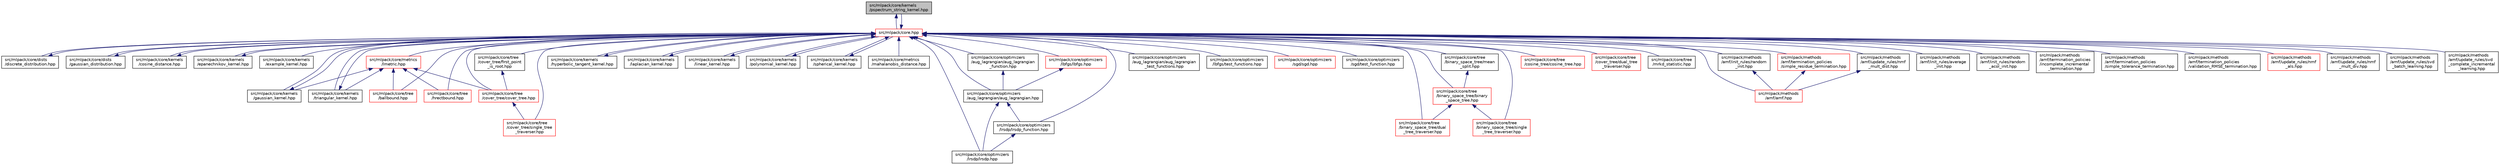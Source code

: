 digraph "src/mlpack/core/kernels/pspectrum_string_kernel.hpp"
{
  edge [fontname="Helvetica",fontsize="10",labelfontname="Helvetica",labelfontsize="10"];
  node [fontname="Helvetica",fontsize="10",shape=record];
  Node1 [label="src/mlpack/core/kernels\l/pspectrum_string_kernel.hpp",height=0.2,width=0.4,color="black", fillcolor="grey75", style="filled" fontcolor="black"];
  Node1 -> Node2 [dir="back",color="midnightblue",fontsize="10",style="solid",fontname="Helvetica"];
  Node2 [label="src/mlpack/core.hpp",height=0.2,width=0.4,color="red", fillcolor="white", style="filled",URL="$core_8hpp.html"];
  Node2 -> Node3 [dir="back",color="midnightblue",fontsize="10",style="solid",fontname="Helvetica"];
  Node3 [label="src/mlpack/core/dists\l/discrete_distribution.hpp",height=0.2,width=0.4,color="black", fillcolor="white", style="filled",URL="$discrete__distribution_8hpp.html"];
  Node3 -> Node2 [dir="back",color="midnightblue",fontsize="10",style="solid",fontname="Helvetica"];
  Node2 -> Node4 [dir="back",color="midnightblue",fontsize="10",style="solid",fontname="Helvetica"];
  Node4 [label="src/mlpack/core/dists\l/gaussian_distribution.hpp",height=0.2,width=0.4,color="black", fillcolor="white", style="filled",URL="$gaussian__distribution_8hpp.html"];
  Node4 -> Node2 [dir="back",color="midnightblue",fontsize="10",style="solid",fontname="Helvetica"];
  Node2 -> Node5 [dir="back",color="midnightblue",fontsize="10",style="solid",fontname="Helvetica"];
  Node5 [label="src/mlpack/core/kernels\l/cosine_distance.hpp",height=0.2,width=0.4,color="black", fillcolor="white", style="filled",URL="$cosine__distance_8hpp.html"];
  Node5 -> Node2 [dir="back",color="midnightblue",fontsize="10",style="solid",fontname="Helvetica"];
  Node2 -> Node6 [dir="back",color="midnightblue",fontsize="10",style="solid",fontname="Helvetica"];
  Node6 [label="src/mlpack/core/kernels\l/epanechnikov_kernel.hpp",height=0.2,width=0.4,color="black", fillcolor="white", style="filled",URL="$epanechnikov__kernel_8hpp.html"];
  Node6 -> Node2 [dir="back",color="midnightblue",fontsize="10",style="solid",fontname="Helvetica"];
  Node2 -> Node7 [dir="back",color="midnightblue",fontsize="10",style="solid",fontname="Helvetica"];
  Node7 [label="src/mlpack/core/kernels\l/example_kernel.hpp",height=0.2,width=0.4,color="black", fillcolor="white", style="filled",URL="$example__kernel_8hpp.html"];
  Node2 -> Node8 [dir="back",color="midnightblue",fontsize="10",style="solid",fontname="Helvetica"];
  Node8 [label="src/mlpack/core/kernels\l/gaussian_kernel.hpp",height=0.2,width=0.4,color="black", fillcolor="white", style="filled",URL="$gaussian__kernel_8hpp.html"];
  Node8 -> Node2 [dir="back",color="midnightblue",fontsize="10",style="solid",fontname="Helvetica"];
  Node2 -> Node9 [dir="back",color="midnightblue",fontsize="10",style="solid",fontname="Helvetica"];
  Node9 [label="src/mlpack/core/kernels\l/hyperbolic_tangent_kernel.hpp",height=0.2,width=0.4,color="black", fillcolor="white", style="filled",URL="$hyperbolic__tangent__kernel_8hpp.html"];
  Node9 -> Node2 [dir="back",color="midnightblue",fontsize="10",style="solid",fontname="Helvetica"];
  Node2 -> Node10 [dir="back",color="midnightblue",fontsize="10",style="solid",fontname="Helvetica"];
  Node10 [label="src/mlpack/core/kernels\l/laplacian_kernel.hpp",height=0.2,width=0.4,color="black", fillcolor="white", style="filled",URL="$laplacian__kernel_8hpp.html"];
  Node10 -> Node2 [dir="back",color="midnightblue",fontsize="10",style="solid",fontname="Helvetica"];
  Node2 -> Node11 [dir="back",color="midnightblue",fontsize="10",style="solid",fontname="Helvetica"];
  Node11 [label="src/mlpack/core/kernels\l/linear_kernel.hpp",height=0.2,width=0.4,color="black", fillcolor="white", style="filled",URL="$linear__kernel_8hpp.html"];
  Node11 -> Node2 [dir="back",color="midnightblue",fontsize="10",style="solid",fontname="Helvetica"];
  Node2 -> Node12 [dir="back",color="midnightblue",fontsize="10",style="solid",fontname="Helvetica"];
  Node12 [label="src/mlpack/core/kernels\l/polynomial_kernel.hpp",height=0.2,width=0.4,color="black", fillcolor="white", style="filled",URL="$polynomial__kernel_8hpp.html"];
  Node12 -> Node2 [dir="back",color="midnightblue",fontsize="10",style="solid",fontname="Helvetica"];
  Node2 -> Node1 [dir="back",color="midnightblue",fontsize="10",style="solid",fontname="Helvetica"];
  Node2 -> Node13 [dir="back",color="midnightblue",fontsize="10",style="solid",fontname="Helvetica"];
  Node13 [label="src/mlpack/core/kernels\l/spherical_kernel.hpp",height=0.2,width=0.4,color="black", fillcolor="white", style="filled",URL="$spherical__kernel_8hpp.html"];
  Node13 -> Node2 [dir="back",color="midnightblue",fontsize="10",style="solid",fontname="Helvetica"];
  Node2 -> Node14 [dir="back",color="midnightblue",fontsize="10",style="solid",fontname="Helvetica"];
  Node14 [label="src/mlpack/core/kernels\l/triangular_kernel.hpp",height=0.2,width=0.4,color="black", fillcolor="white", style="filled",URL="$triangular__kernel_8hpp.html"];
  Node14 -> Node2 [dir="back",color="midnightblue",fontsize="10",style="solid",fontname="Helvetica"];
  Node2 -> Node15 [dir="back",color="midnightblue",fontsize="10",style="solid",fontname="Helvetica"];
  Node15 [label="src/mlpack/core/metrics\l/lmetric.hpp",height=0.2,width=0.4,color="red", fillcolor="white", style="filled",URL="$lmetric_8hpp.html"];
  Node15 -> Node8 [dir="back",color="midnightblue",fontsize="10",style="solid",fontname="Helvetica"];
  Node15 -> Node14 [dir="back",color="midnightblue",fontsize="10",style="solid",fontname="Helvetica"];
  Node15 -> Node16 [dir="back",color="midnightblue",fontsize="10",style="solid",fontname="Helvetica"];
  Node16 [label="src/mlpack/core/tree\l/ballbound.hpp",height=0.2,width=0.4,color="red", fillcolor="white", style="filled",URL="$ballbound_8hpp.html",tooltip="Bounds that are useful for binary space partitioning trees. "];
  Node15 -> Node17 [dir="back",color="midnightblue",fontsize="10",style="solid",fontname="Helvetica"];
  Node17 [label="src/mlpack/core/tree\l/hrectbound.hpp",height=0.2,width=0.4,color="red", fillcolor="white", style="filled",URL="$hrectbound_8hpp.html",tooltip="Bounds that are useful for binary space partitioning trees. "];
  Node15 -> Node18 [dir="back",color="midnightblue",fontsize="10",style="solid",fontname="Helvetica"];
  Node18 [label="src/mlpack/core/tree\l/cover_tree/cover_tree.hpp",height=0.2,width=0.4,color="red", fillcolor="white", style="filled",URL="$cover__tree_2cover__tree_8hpp.html"];
  Node18 -> Node19 [dir="back",color="midnightblue",fontsize="10",style="solid",fontname="Helvetica"];
  Node19 [label="src/mlpack/core/tree\l/cover_tree/single_tree\l_traverser.hpp",height=0.2,width=0.4,color="red", fillcolor="white", style="filled",URL="$cover__tree_2single__tree__traverser_8hpp.html"];
  Node2 -> Node20 [dir="back",color="midnightblue",fontsize="10",style="solid",fontname="Helvetica"];
  Node20 [label="src/mlpack/core/metrics\l/mahalanobis_distance.hpp",height=0.2,width=0.4,color="black", fillcolor="white", style="filled",URL="$mahalanobis__distance_8hpp.html"];
  Node2 -> Node21 [dir="back",color="midnightblue",fontsize="10",style="solid",fontname="Helvetica"];
  Node21 [label="src/mlpack/core/optimizers\l/aug_lagrangian/aug_lagrangian.hpp",height=0.2,width=0.4,color="black", fillcolor="white", style="filled",URL="$aug__lagrangian_8hpp.html"];
  Node21 -> Node22 [dir="back",color="midnightblue",fontsize="10",style="solid",fontname="Helvetica"];
  Node22 [label="src/mlpack/core/optimizers\l/lrsdp/lrsdp.hpp",height=0.2,width=0.4,color="black", fillcolor="white", style="filled",URL="$lrsdp_8hpp.html"];
  Node21 -> Node23 [dir="back",color="midnightblue",fontsize="10",style="solid",fontname="Helvetica"];
  Node23 [label="src/mlpack/core/optimizers\l/lrsdp/lrsdp_function.hpp",height=0.2,width=0.4,color="black", fillcolor="white", style="filled",URL="$lrsdp__function_8hpp.html"];
  Node23 -> Node22 [dir="back",color="midnightblue",fontsize="10",style="solid",fontname="Helvetica"];
  Node2 -> Node24 [dir="back",color="midnightblue",fontsize="10",style="solid",fontname="Helvetica"];
  Node24 [label="src/mlpack/core/optimizers\l/aug_lagrangian/aug_lagrangian\l_function.hpp",height=0.2,width=0.4,color="black", fillcolor="white", style="filled",URL="$aug__lagrangian__function_8hpp.html"];
  Node24 -> Node21 [dir="back",color="midnightblue",fontsize="10",style="solid",fontname="Helvetica"];
  Node2 -> Node25 [dir="back",color="midnightblue",fontsize="10",style="solid",fontname="Helvetica"];
  Node25 [label="src/mlpack/core/optimizers\l/aug_lagrangian/aug_lagrangian\l_test_functions.hpp",height=0.2,width=0.4,color="black", fillcolor="white", style="filled",URL="$aug__lagrangian__test__functions_8hpp.html"];
  Node2 -> Node26 [dir="back",color="midnightblue",fontsize="10",style="solid",fontname="Helvetica"];
  Node26 [label="src/mlpack/core/optimizers\l/lbfgs/lbfgs.hpp",height=0.2,width=0.4,color="red", fillcolor="white", style="filled",URL="$lbfgs_8hpp.html"];
  Node26 -> Node21 [dir="back",color="midnightblue",fontsize="10",style="solid",fontname="Helvetica"];
  Node2 -> Node27 [dir="back",color="midnightblue",fontsize="10",style="solid",fontname="Helvetica"];
  Node27 [label="src/mlpack/core/optimizers\l/lbfgs/test_functions.hpp",height=0.2,width=0.4,color="black", fillcolor="white", style="filled",URL="$test__functions_8hpp.html"];
  Node2 -> Node22 [dir="back",color="midnightblue",fontsize="10",style="solid",fontname="Helvetica"];
  Node2 -> Node23 [dir="back",color="midnightblue",fontsize="10",style="solid",fontname="Helvetica"];
  Node2 -> Node28 [dir="back",color="midnightblue",fontsize="10",style="solid",fontname="Helvetica"];
  Node28 [label="src/mlpack/core/optimizers\l/sgd/sgd.hpp",height=0.2,width=0.4,color="red", fillcolor="white", style="filled",URL="$sgd_8hpp.html"];
  Node2 -> Node29 [dir="back",color="midnightblue",fontsize="10",style="solid",fontname="Helvetica"];
  Node29 [label="src/mlpack/core/optimizers\l/sgd/test_function.hpp",height=0.2,width=0.4,color="black", fillcolor="white", style="filled",URL="$test__function_8hpp.html"];
  Node2 -> Node16 [dir="back",color="midnightblue",fontsize="10",style="solid",fontname="Helvetica"];
  Node2 -> Node30 [dir="back",color="midnightblue",fontsize="10",style="solid",fontname="Helvetica"];
  Node30 [label="src/mlpack/core/tree\l/binary_space_tree/binary\l_space_tree.hpp",height=0.2,width=0.4,color="red", fillcolor="white", style="filled",URL="$binary__space__tree_2binary__space__tree_8hpp.html"];
  Node30 -> Node31 [dir="back",color="midnightblue",fontsize="10",style="solid",fontname="Helvetica"];
  Node31 [label="src/mlpack/core/tree\l/binary_space_tree/dual\l_tree_traverser.hpp",height=0.2,width=0.4,color="red", fillcolor="white", style="filled",URL="$binary__space__tree_2dual__tree__traverser_8hpp.html"];
  Node30 -> Node32 [dir="back",color="midnightblue",fontsize="10",style="solid",fontname="Helvetica"];
  Node32 [label="src/mlpack/core/tree\l/binary_space_tree/single\l_tree_traverser.hpp",height=0.2,width=0.4,color="red", fillcolor="white", style="filled",URL="$binary__space__tree_2single__tree__traverser_8hpp.html"];
  Node2 -> Node33 [dir="back",color="midnightblue",fontsize="10",style="solid",fontname="Helvetica"];
  Node33 [label="src/mlpack/core/tree\l/binary_space_tree/mean\l_split.hpp",height=0.2,width=0.4,color="black", fillcolor="white", style="filled",URL="$mean__split_8hpp.html"];
  Node33 -> Node30 [dir="back",color="midnightblue",fontsize="10",style="solid",fontname="Helvetica"];
  Node2 -> Node31 [dir="back",color="midnightblue",fontsize="10",style="solid",fontname="Helvetica"];
  Node2 -> Node32 [dir="back",color="midnightblue",fontsize="10",style="solid",fontname="Helvetica"];
  Node2 -> Node17 [dir="back",color="midnightblue",fontsize="10",style="solid",fontname="Helvetica"];
  Node2 -> Node34 [dir="back",color="midnightblue",fontsize="10",style="solid",fontname="Helvetica"];
  Node34 [label="src/mlpack/core/tree\l/cosine_tree/cosine_tree.hpp",height=0.2,width=0.4,color="red", fillcolor="white", style="filled",URL="$cosine__tree_8hpp.html"];
  Node2 -> Node18 [dir="back",color="midnightblue",fontsize="10",style="solid",fontname="Helvetica"];
  Node2 -> Node35 [dir="back",color="midnightblue",fontsize="10",style="solid",fontname="Helvetica"];
  Node35 [label="src/mlpack/core/tree\l/cover_tree/first_point\l_is_root.hpp",height=0.2,width=0.4,color="black", fillcolor="white", style="filled",URL="$first__point__is__root_8hpp.html"];
  Node35 -> Node18 [dir="back",color="midnightblue",fontsize="10",style="solid",fontname="Helvetica"];
  Node2 -> Node36 [dir="back",color="midnightblue",fontsize="10",style="solid",fontname="Helvetica"];
  Node36 [label="src/mlpack/core/tree\l/cover_tree/dual_tree\l_traverser.hpp",height=0.2,width=0.4,color="red", fillcolor="white", style="filled",URL="$cover__tree_2dual__tree__traverser_8hpp.html"];
  Node2 -> Node19 [dir="back",color="midnightblue",fontsize="10",style="solid",fontname="Helvetica"];
  Node2 -> Node37 [dir="back",color="midnightblue",fontsize="10",style="solid",fontname="Helvetica"];
  Node37 [label="src/mlpack/core/tree\l/mrkd_statistic.hpp",height=0.2,width=0.4,color="black", fillcolor="white", style="filled",URL="$mrkd__statistic_8hpp.html"];
  Node2 -> Node38 [dir="back",color="midnightblue",fontsize="10",style="solid",fontname="Helvetica"];
  Node38 [label="src/mlpack/methods\l/amf/amf.hpp",height=0.2,width=0.4,color="red", fillcolor="white", style="filled",URL="$amf_8hpp.html"];
  Node2 -> Node39 [dir="back",color="midnightblue",fontsize="10",style="solid",fontname="Helvetica"];
  Node39 [label="src/mlpack/methods\l/amf/init_rules/average\l_init.hpp",height=0.2,width=0.4,color="black", fillcolor="white", style="filled",URL="$average__init_8hpp.html"];
  Node2 -> Node40 [dir="back",color="midnightblue",fontsize="10",style="solid",fontname="Helvetica"];
  Node40 [label="src/mlpack/methods\l/amf/init_rules/random\l_acol_init.hpp",height=0.2,width=0.4,color="black", fillcolor="white", style="filled",URL="$random__acol__init_8hpp.html"];
  Node2 -> Node41 [dir="back",color="midnightblue",fontsize="10",style="solid",fontname="Helvetica"];
  Node41 [label="src/mlpack/methods\l/amf/init_rules/random\l_init.hpp",height=0.2,width=0.4,color="black", fillcolor="white", style="filled",URL="$amf_2init__rules_2random__init_8hpp.html"];
  Node41 -> Node38 [dir="back",color="midnightblue",fontsize="10",style="solid",fontname="Helvetica"];
  Node2 -> Node42 [dir="back",color="midnightblue",fontsize="10",style="solid",fontname="Helvetica"];
  Node42 [label="src/mlpack/methods\l/amf/termination_policies\l/incomplete_incremental\l_termination.hpp",height=0.2,width=0.4,color="black", fillcolor="white", style="filled",URL="$incomplete__incremental__termination_8hpp.html"];
  Node2 -> Node43 [dir="back",color="midnightblue",fontsize="10",style="solid",fontname="Helvetica"];
  Node43 [label="src/mlpack/methods\l/amf/termination_policies\l/simple_residue_termination.hpp",height=0.2,width=0.4,color="red", fillcolor="white", style="filled",URL="$simple__residue__termination_8hpp.html"];
  Node43 -> Node38 [dir="back",color="midnightblue",fontsize="10",style="solid",fontname="Helvetica"];
  Node2 -> Node44 [dir="back",color="midnightblue",fontsize="10",style="solid",fontname="Helvetica"];
  Node44 [label="src/mlpack/methods\l/amf/termination_policies\l/simple_tolerance_termination.hpp",height=0.2,width=0.4,color="black", fillcolor="white", style="filled",URL="$simple__tolerance__termination_8hpp.html"];
  Node2 -> Node45 [dir="back",color="midnightblue",fontsize="10",style="solid",fontname="Helvetica"];
  Node45 [label="src/mlpack/methods\l/amf/termination_policies\l/validation_RMSE_termination.hpp",height=0.2,width=0.4,color="black", fillcolor="white", style="filled",URL="$validation__RMSE__termination_8hpp.html"];
  Node2 -> Node46 [dir="back",color="midnightblue",fontsize="10",style="solid",fontname="Helvetica"];
  Node46 [label="src/mlpack/methods\l/amf/update_rules/nmf\l_als.hpp",height=0.2,width=0.4,color="red", fillcolor="white", style="filled",URL="$nmf__als_8hpp.html"];
  Node2 -> Node47 [dir="back",color="midnightblue",fontsize="10",style="solid",fontname="Helvetica"];
  Node47 [label="src/mlpack/methods\l/amf/update_rules/nmf\l_mult_dist.hpp",height=0.2,width=0.4,color="black", fillcolor="white", style="filled",URL="$nmf__mult__dist_8hpp.html"];
  Node47 -> Node38 [dir="back",color="midnightblue",fontsize="10",style="solid",fontname="Helvetica"];
  Node2 -> Node48 [dir="back",color="midnightblue",fontsize="10",style="solid",fontname="Helvetica"];
  Node48 [label="src/mlpack/methods\l/amf/update_rules/nmf\l_mult_div.hpp",height=0.2,width=0.4,color="black", fillcolor="white", style="filled",URL="$nmf__mult__div_8hpp.html"];
  Node2 -> Node49 [dir="back",color="midnightblue",fontsize="10",style="solid",fontname="Helvetica"];
  Node49 [label="src/mlpack/methods\l/amf/update_rules/svd\l_batch_learning.hpp",height=0.2,width=0.4,color="black", fillcolor="white", style="filled",URL="$svd__batch__learning_8hpp.html"];
  Node2 -> Node50 [dir="back",color="midnightblue",fontsize="10",style="solid",fontname="Helvetica"];
  Node50 [label="src/mlpack/methods\l/amf/update_rules/svd\l_complete_incremental\l_learning.hpp",height=0.2,width=0.4,color="black", fillcolor="white", style="filled",URL="$svd__complete__incremental__learning_8hpp.html"];
}
